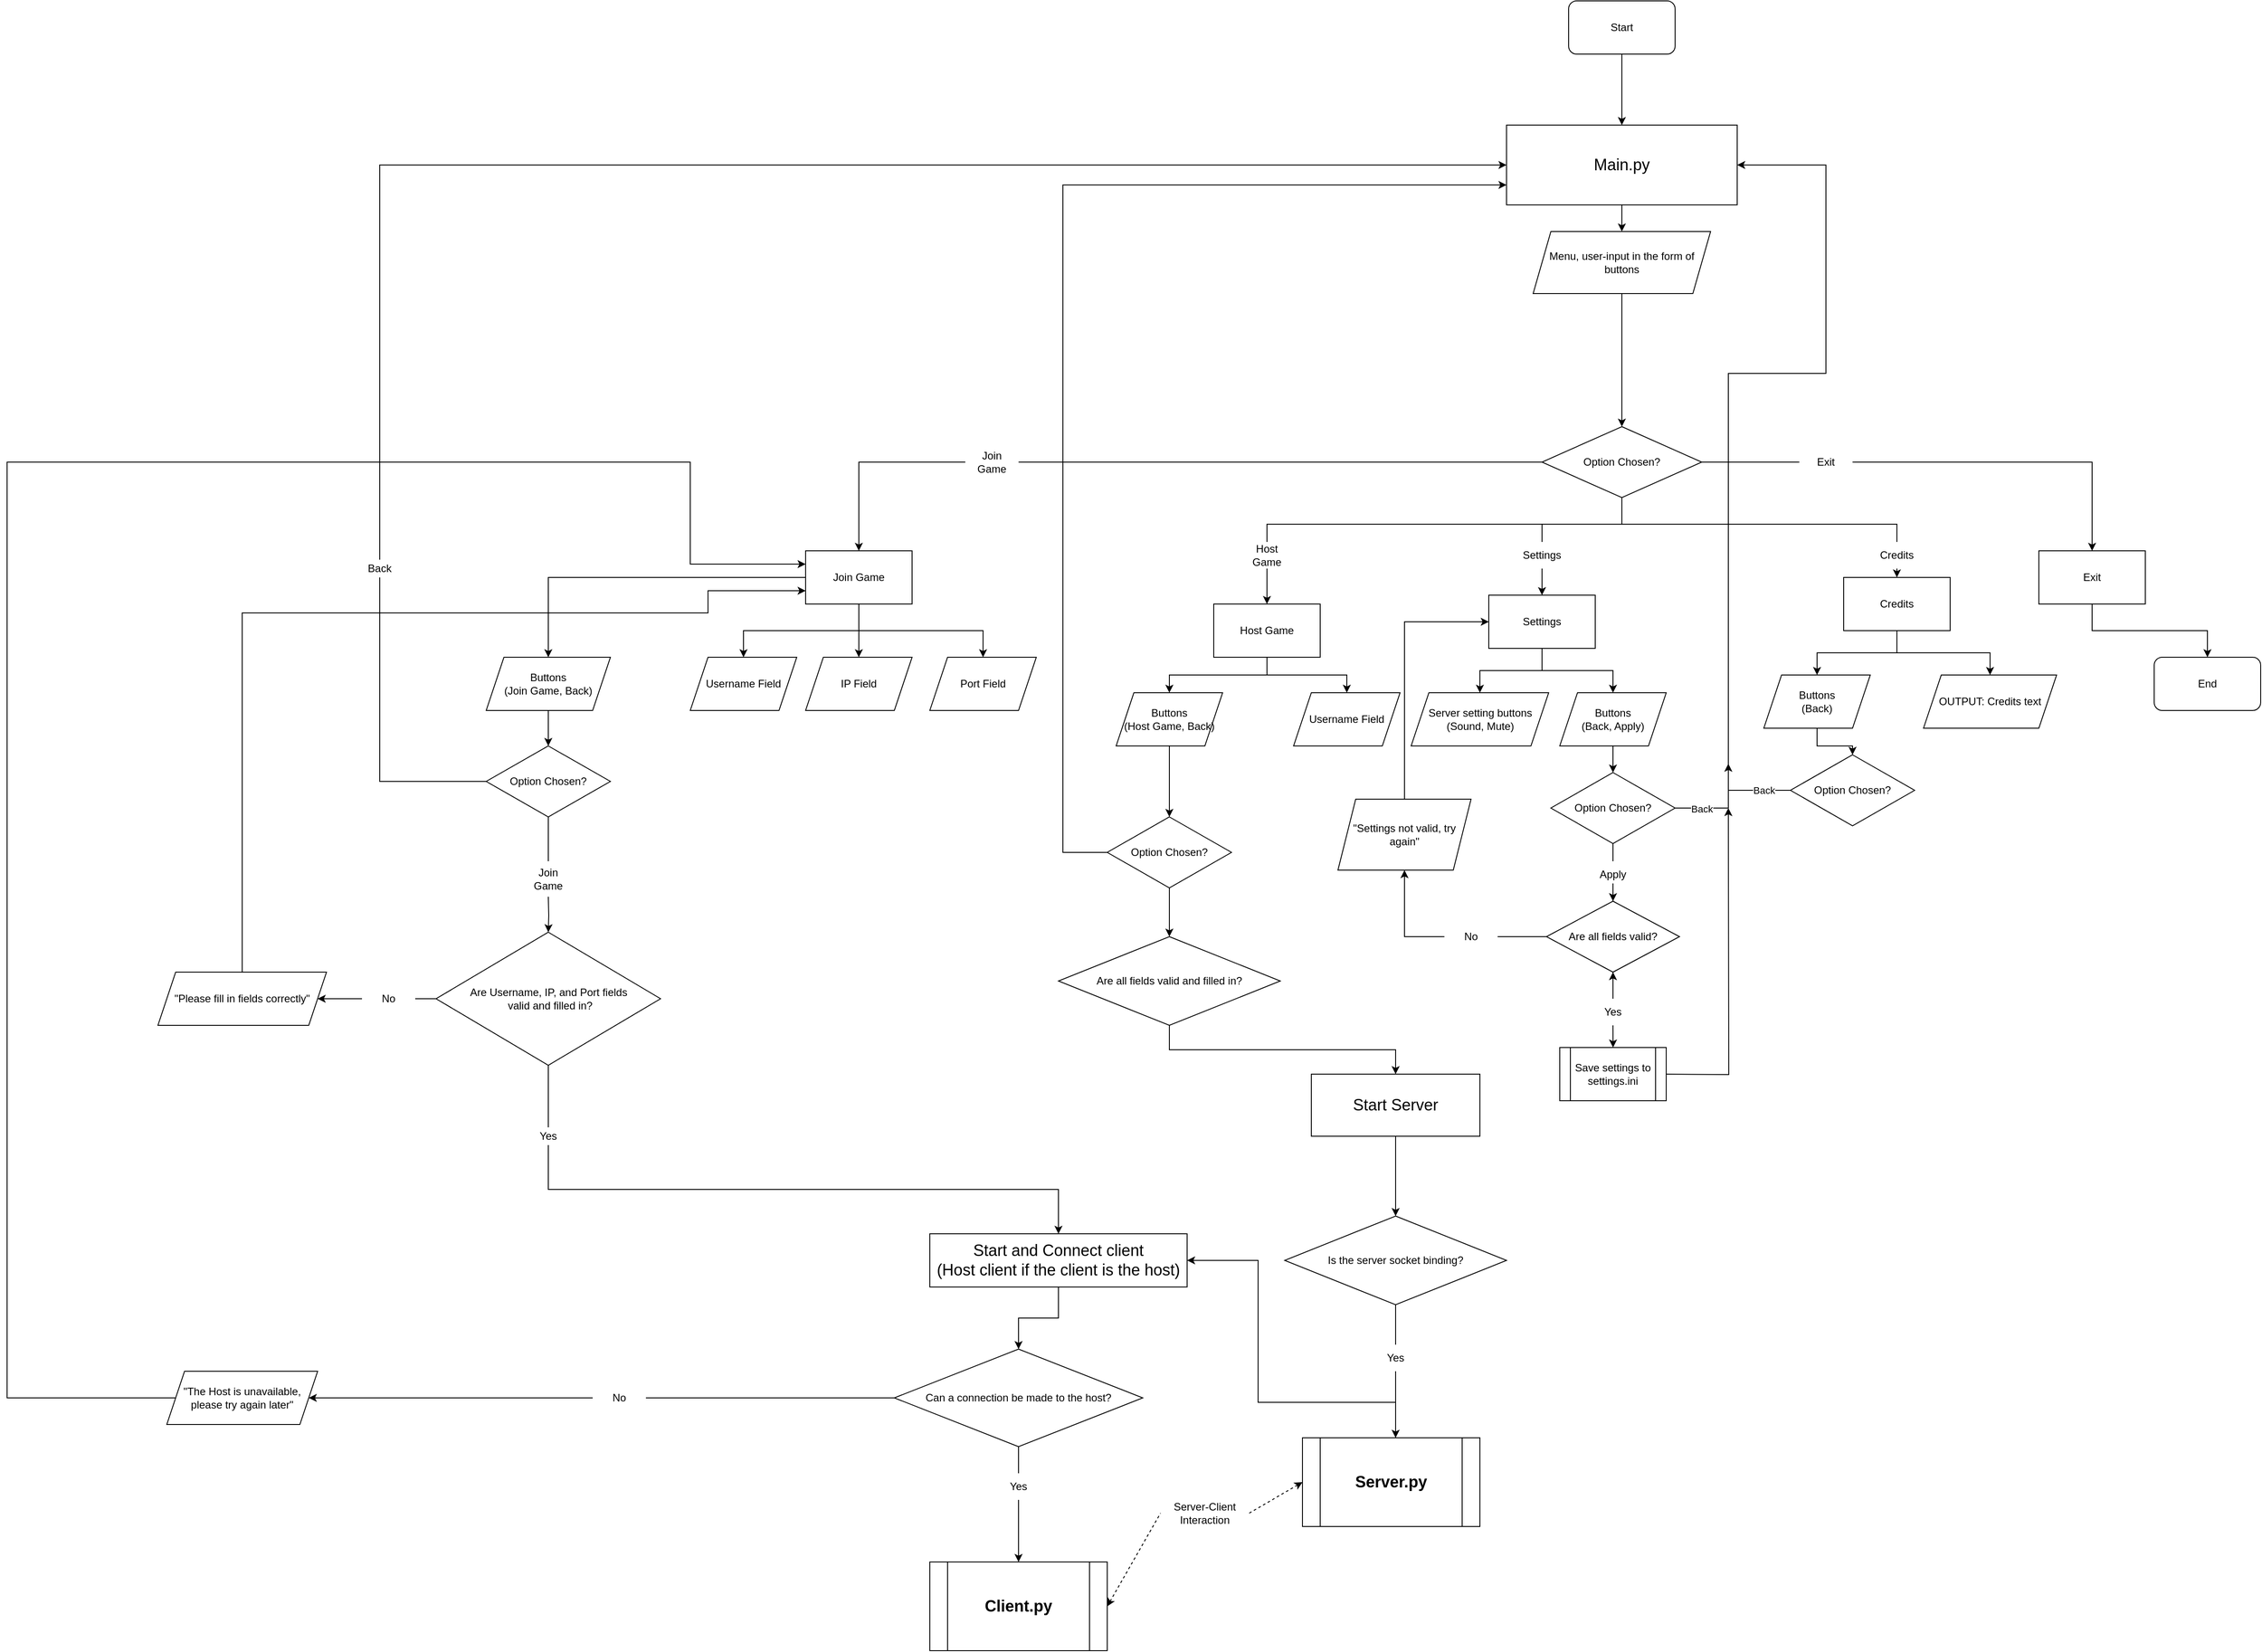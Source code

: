 <mxfile version="21.0.1" type="device"><diagram id="C5RBs43oDa-KdzZeNtuy" name="Page-1"><mxGraphModel dx="5851" dy="3516" grid="1" gridSize="10" guides="1" tooltips="1" connect="1" arrows="1" fold="1" page="1" pageScale="1" pageWidth="827" pageHeight="1169" math="0" shadow="0"><root><mxCell id="WIyWlLk6GJQsqaUBKTNV-0"/><mxCell id="WIyWlLk6GJQsqaUBKTNV-1" parent="WIyWlLk6GJQsqaUBKTNV-0"/><mxCell id="tIk285w91RiauFAWnn_V-17" style="edgeStyle=orthogonalEdgeStyle;rounded=0;orthogonalLoop=1;jettySize=auto;html=1;" edge="1" parent="WIyWlLk6GJQsqaUBKTNV-1" source="tIk285w91RiauFAWnn_V-0" target="tIk285w91RiauFAWnn_V-1"><mxGeometry relative="1" as="geometry"/></mxCell><mxCell id="tIk285w91RiauFAWnn_V-0" value="Start" style="rounded=1;whiteSpace=wrap;html=1;" vertex="1" parent="WIyWlLk6GJQsqaUBKTNV-1"><mxGeometry x="340" y="-20" width="120" height="60" as="geometry"/></mxCell><mxCell id="tIk285w91RiauFAWnn_V-18" style="edgeStyle=orthogonalEdgeStyle;rounded=0;orthogonalLoop=1;jettySize=auto;html=1;exitX=0.5;exitY=1;exitDx=0;exitDy=0;" edge="1" parent="WIyWlLk6GJQsqaUBKTNV-1" source="tIk285w91RiauFAWnn_V-1" target="tIk285w91RiauFAWnn_V-2"><mxGeometry relative="1" as="geometry"/></mxCell><mxCell id="tIk285w91RiauFAWnn_V-1" value="&lt;font style=&quot;font-size: 18px;&quot;&gt;Main.py&lt;/font&gt;" style="rounded=0;whiteSpace=wrap;html=1;" vertex="1" parent="WIyWlLk6GJQsqaUBKTNV-1"><mxGeometry x="270" y="120" width="260" height="90" as="geometry"/></mxCell><mxCell id="tIk285w91RiauFAWnn_V-19" style="edgeStyle=orthogonalEdgeStyle;rounded=0;orthogonalLoop=1;jettySize=auto;html=1;exitX=0.5;exitY=1;exitDx=0;exitDy=0;" edge="1" parent="WIyWlLk6GJQsqaUBKTNV-1" source="tIk285w91RiauFAWnn_V-2" target="tIk285w91RiauFAWnn_V-3"><mxGeometry relative="1" as="geometry"/></mxCell><mxCell id="tIk285w91RiauFAWnn_V-2" value="Menu, user-input in the form of buttons" style="shape=parallelogram;perimeter=parallelogramPerimeter;whiteSpace=wrap;html=1;fixedSize=1;" vertex="1" parent="WIyWlLk6GJQsqaUBKTNV-1"><mxGeometry x="300" y="240" width="200" height="70" as="geometry"/></mxCell><mxCell id="tIk285w91RiauFAWnn_V-11" style="edgeStyle=orthogonalEdgeStyle;rounded=0;orthogonalLoop=1;jettySize=auto;html=1;startArrow=none;" edge="1" parent="WIyWlLk6GJQsqaUBKTNV-1" source="tIk285w91RiauFAWnn_V-20" target="tIk285w91RiauFAWnn_V-8"><mxGeometry relative="1" as="geometry"/></mxCell><mxCell id="tIk285w91RiauFAWnn_V-12" style="edgeStyle=orthogonalEdgeStyle;rounded=0;orthogonalLoop=1;jettySize=auto;html=1;exitX=0.5;exitY=1;exitDx=0;exitDy=0;startArrow=none;" edge="1" parent="WIyWlLk6GJQsqaUBKTNV-1" source="tIk285w91RiauFAWnn_V-21" target="tIk285w91RiauFAWnn_V-7"><mxGeometry relative="1" as="geometry"><Array as="points"><mxPoint x="710" y="630"/><mxPoint x="710" y="630"/></Array></mxGeometry></mxCell><mxCell id="tIk285w91RiauFAWnn_V-13" style="edgeStyle=orthogonalEdgeStyle;rounded=0;orthogonalLoop=1;jettySize=auto;html=1;startArrow=none;exitX=0.5;exitY=1;exitDx=0;exitDy=0;" edge="1" parent="WIyWlLk6GJQsqaUBKTNV-1" source="tIk285w91RiauFAWnn_V-23" target="tIk285w91RiauFAWnn_V-6"><mxGeometry relative="1" as="geometry"><mxPoint x="310" y="620" as="sourcePoint"/><Array as="points"/></mxGeometry></mxCell><mxCell id="tIk285w91RiauFAWnn_V-14" style="edgeStyle=orthogonalEdgeStyle;rounded=0;orthogonalLoop=1;jettySize=auto;html=1;exitX=0.5;exitY=1;exitDx=0;exitDy=0;startArrow=none;" edge="1" parent="WIyWlLk6GJQsqaUBKTNV-1" source="tIk285w91RiauFAWnn_V-24" target="tIk285w91RiauFAWnn_V-5"><mxGeometry relative="1" as="geometry"><Array as="points"/></mxGeometry></mxCell><mxCell id="tIk285w91RiauFAWnn_V-15" style="edgeStyle=orthogonalEdgeStyle;rounded=0;orthogonalLoop=1;jettySize=auto;html=1;exitX=0.5;exitY=1;exitDx=0;exitDy=0;" edge="1" parent="WIyWlLk6GJQsqaUBKTNV-1" source="tIk285w91RiauFAWnn_V-3"><mxGeometry relative="1" as="geometry"><mxPoint x="400" y="540" as="targetPoint"/></mxGeometry></mxCell><mxCell id="tIk285w91RiauFAWnn_V-16" style="edgeStyle=orthogonalEdgeStyle;rounded=0;orthogonalLoop=1;jettySize=auto;html=1;exitX=0;exitY=0.5;exitDx=0;exitDy=0;startArrow=none;" edge="1" parent="WIyWlLk6GJQsqaUBKTNV-1" source="tIk285w91RiauFAWnn_V-25" target="tIk285w91RiauFAWnn_V-4"><mxGeometry relative="1" as="geometry"/></mxCell><mxCell id="tIk285w91RiauFAWnn_V-3" value="Option Chosen?" style="rhombus;whiteSpace=wrap;html=1;" vertex="1" parent="WIyWlLk6GJQsqaUBKTNV-1"><mxGeometry x="310" y="460" width="180" height="80" as="geometry"/></mxCell><mxCell id="tIk285w91RiauFAWnn_V-33" style="edgeStyle=orthogonalEdgeStyle;rounded=0;orthogonalLoop=1;jettySize=auto;html=1;exitX=0.5;exitY=1;exitDx=0;exitDy=0;" edge="1" parent="WIyWlLk6GJQsqaUBKTNV-1" source="tIk285w91RiauFAWnn_V-4" target="tIk285w91RiauFAWnn_V-30"><mxGeometry relative="1" as="geometry"/></mxCell><mxCell id="tIk285w91RiauFAWnn_V-35" style="edgeStyle=orthogonalEdgeStyle;rounded=0;orthogonalLoop=1;jettySize=auto;html=1;exitX=0.5;exitY=1;exitDx=0;exitDy=0;" edge="1" parent="WIyWlLk6GJQsqaUBKTNV-1" source="tIk285w91RiauFAWnn_V-4" target="tIk285w91RiauFAWnn_V-29"><mxGeometry relative="1" as="geometry"/></mxCell><mxCell id="tIk285w91RiauFAWnn_V-36" style="edgeStyle=orthogonalEdgeStyle;rounded=0;orthogonalLoop=1;jettySize=auto;html=1;exitX=0.5;exitY=1;exitDx=0;exitDy=0;" edge="1" parent="WIyWlLk6GJQsqaUBKTNV-1" source="tIk285w91RiauFAWnn_V-4" target="tIk285w91RiauFAWnn_V-31"><mxGeometry relative="1" as="geometry"/></mxCell><mxCell id="tIk285w91RiauFAWnn_V-37" style="edgeStyle=orthogonalEdgeStyle;rounded=0;orthogonalLoop=1;jettySize=auto;html=1;exitX=0;exitY=0.5;exitDx=0;exitDy=0;" edge="1" parent="WIyWlLk6GJQsqaUBKTNV-1" source="tIk285w91RiauFAWnn_V-4" target="tIk285w91RiauFAWnn_V-32"><mxGeometry relative="1" as="geometry"/></mxCell><mxCell id="tIk285w91RiauFAWnn_V-4" value="Join Game" style="rounded=0;whiteSpace=wrap;html=1;" vertex="1" parent="WIyWlLk6GJQsqaUBKTNV-1"><mxGeometry x="-520" y="600" width="120" height="60" as="geometry"/></mxCell><mxCell id="tIk285w91RiauFAWnn_V-98" style="edgeStyle=orthogonalEdgeStyle;rounded=0;orthogonalLoop=1;jettySize=auto;html=1;exitX=0.5;exitY=1;exitDx=0;exitDy=0;" edge="1" parent="WIyWlLk6GJQsqaUBKTNV-1" source="tIk285w91RiauFAWnn_V-5" target="tIk285w91RiauFAWnn_V-94"><mxGeometry relative="1" as="geometry"/></mxCell><mxCell id="tIk285w91RiauFAWnn_V-99" style="edgeStyle=orthogonalEdgeStyle;rounded=0;orthogonalLoop=1;jettySize=auto;html=1;exitX=0.5;exitY=1;exitDx=0;exitDy=0;" edge="1" parent="WIyWlLk6GJQsqaUBKTNV-1" source="tIk285w91RiauFAWnn_V-5" target="tIk285w91RiauFAWnn_V-97"><mxGeometry relative="1" as="geometry"/></mxCell><mxCell id="tIk285w91RiauFAWnn_V-5" value="Host Game" style="rounded=0;whiteSpace=wrap;html=1;" vertex="1" parent="WIyWlLk6GJQsqaUBKTNV-1"><mxGeometry x="-60" y="660" width="120" height="60" as="geometry"/></mxCell><mxCell id="tIk285w91RiauFAWnn_V-128" style="edgeStyle=orthogonalEdgeStyle;rounded=0;orthogonalLoop=1;jettySize=auto;html=1;exitX=0.5;exitY=1;exitDx=0;exitDy=0;" edge="1" parent="WIyWlLk6GJQsqaUBKTNV-1" source="tIk285w91RiauFAWnn_V-6" target="tIk285w91RiauFAWnn_V-127"><mxGeometry relative="1" as="geometry"/></mxCell><mxCell id="tIk285w91RiauFAWnn_V-135" style="edgeStyle=orthogonalEdgeStyle;rounded=0;orthogonalLoop=1;jettySize=auto;html=1;exitX=0.5;exitY=1;exitDx=0;exitDy=0;" edge="1" parent="WIyWlLk6GJQsqaUBKTNV-1" source="tIk285w91RiauFAWnn_V-6" target="tIk285w91RiauFAWnn_V-134"><mxGeometry relative="1" as="geometry"/></mxCell><mxCell id="tIk285w91RiauFAWnn_V-6" value="Settings" style="rounded=0;whiteSpace=wrap;html=1;" vertex="1" parent="WIyWlLk6GJQsqaUBKTNV-1"><mxGeometry x="250" y="650" width="120" height="60" as="geometry"/></mxCell><mxCell id="tIk285w91RiauFAWnn_V-133" style="edgeStyle=orthogonalEdgeStyle;rounded=0;orthogonalLoop=1;jettySize=auto;html=1;exitX=0.5;exitY=1;exitDx=0;exitDy=0;" edge="1" parent="WIyWlLk6GJQsqaUBKTNV-1" source="tIk285w91RiauFAWnn_V-7" target="tIk285w91RiauFAWnn_V-132"><mxGeometry relative="1" as="geometry"/></mxCell><mxCell id="tIk285w91RiauFAWnn_V-164" style="edgeStyle=orthogonalEdgeStyle;rounded=0;orthogonalLoop=1;jettySize=auto;html=1;exitX=0.5;exitY=1;exitDx=0;exitDy=0;" edge="1" parent="WIyWlLk6GJQsqaUBKTNV-1" source="tIk285w91RiauFAWnn_V-7" target="tIk285w91RiauFAWnn_V-163"><mxGeometry relative="1" as="geometry"/></mxCell><mxCell id="tIk285w91RiauFAWnn_V-7" value="Credits" style="rounded=0;whiteSpace=wrap;html=1;" vertex="1" parent="WIyWlLk6GJQsqaUBKTNV-1"><mxGeometry x="650" y="630" width="120" height="60" as="geometry"/></mxCell><mxCell id="tIk285w91RiauFAWnn_V-10" style="edgeStyle=orthogonalEdgeStyle;rounded=0;orthogonalLoop=1;jettySize=auto;html=1;exitX=0.5;exitY=1;exitDx=0;exitDy=0;" edge="1" parent="WIyWlLk6GJQsqaUBKTNV-1" source="tIk285w91RiauFAWnn_V-8" target="tIk285w91RiauFAWnn_V-9"><mxGeometry relative="1" as="geometry"/></mxCell><mxCell id="tIk285w91RiauFAWnn_V-8" value="Exit" style="rounded=0;whiteSpace=wrap;html=1;" vertex="1" parent="WIyWlLk6GJQsqaUBKTNV-1"><mxGeometry x="870" y="600" width="120" height="60" as="geometry"/></mxCell><mxCell id="tIk285w91RiauFAWnn_V-9" value="End" style="rounded=1;whiteSpace=wrap;html=1;" vertex="1" parent="WIyWlLk6GJQsqaUBKTNV-1"><mxGeometry x="1000" y="720" width="120" height="60" as="geometry"/></mxCell><mxCell id="tIk285w91RiauFAWnn_V-29" value="Username Field" style="shape=parallelogram;perimeter=parallelogramPerimeter;whiteSpace=wrap;html=1;fixedSize=1;" vertex="1" parent="WIyWlLk6GJQsqaUBKTNV-1"><mxGeometry x="-650" y="720" width="120" height="60" as="geometry"/></mxCell><mxCell id="tIk285w91RiauFAWnn_V-30" value="IP Field" style="shape=parallelogram;perimeter=parallelogramPerimeter;whiteSpace=wrap;html=1;fixedSize=1;" vertex="1" parent="WIyWlLk6GJQsqaUBKTNV-1"><mxGeometry x="-520" y="720" width="120" height="60" as="geometry"/></mxCell><mxCell id="tIk285w91RiauFAWnn_V-31" value="Port Field" style="shape=parallelogram;perimeter=parallelogramPerimeter;whiteSpace=wrap;html=1;fixedSize=1;" vertex="1" parent="WIyWlLk6GJQsqaUBKTNV-1"><mxGeometry x="-380" y="720" width="120" height="60" as="geometry"/></mxCell><mxCell id="tIk285w91RiauFAWnn_V-39" style="edgeStyle=orthogonalEdgeStyle;rounded=0;orthogonalLoop=1;jettySize=auto;html=1;exitX=0.5;exitY=1;exitDx=0;exitDy=0;" edge="1" parent="WIyWlLk6GJQsqaUBKTNV-1" source="tIk285w91RiauFAWnn_V-32" target="tIk285w91RiauFAWnn_V-38"><mxGeometry relative="1" as="geometry"/></mxCell><mxCell id="tIk285w91RiauFAWnn_V-32" value="Buttons&lt;br&gt;(Join Game, Back)" style="shape=parallelogram;perimeter=parallelogramPerimeter;whiteSpace=wrap;html=1;fixedSize=1;" vertex="1" parent="WIyWlLk6GJQsqaUBKTNV-1"><mxGeometry x="-880" y="720" width="140" height="60" as="geometry"/></mxCell><mxCell id="tIk285w91RiauFAWnn_V-45" style="edgeStyle=orthogonalEdgeStyle;rounded=0;orthogonalLoop=1;jettySize=auto;html=1;exitX=0.5;exitY=1;exitDx=0;exitDy=0;startArrow=none;" edge="1" parent="WIyWlLk6GJQsqaUBKTNV-1" target="tIk285w91RiauFAWnn_V-44"><mxGeometry relative="1" as="geometry"><mxPoint x="-810" y="990.0" as="sourcePoint"/></mxGeometry></mxCell><mxCell id="tIk285w91RiauFAWnn_V-74" style="edgeStyle=orthogonalEdgeStyle;rounded=0;orthogonalLoop=1;jettySize=auto;html=1;exitX=0.5;exitY=0;exitDx=0;exitDy=0;startArrow=none;" edge="1" parent="WIyWlLk6GJQsqaUBKTNV-1" source="tIk285w91RiauFAWnn_V-41" target="tIk285w91RiauFAWnn_V-1"><mxGeometry relative="1" as="geometry"><mxPoint x="-40" y="165" as="targetPoint"/><Array as="points"><mxPoint x="-1000" y="165"/></Array></mxGeometry></mxCell><mxCell id="tIk285w91RiauFAWnn_V-38" value="Option Chosen?" style="rhombus;whiteSpace=wrap;html=1;" vertex="1" parent="WIyWlLk6GJQsqaUBKTNV-1"><mxGeometry x="-880" y="820" width="140" height="80" as="geometry"/></mxCell><mxCell id="tIk285w91RiauFAWnn_V-84" style="edgeStyle=orthogonalEdgeStyle;rounded=0;orthogonalLoop=1;jettySize=auto;html=1;exitX=0.5;exitY=1;exitDx=0;exitDy=0;" edge="1" parent="WIyWlLk6GJQsqaUBKTNV-1" source="tIk285w91RiauFAWnn_V-43" target="tIk285w91RiauFAWnn_V-83"><mxGeometry relative="1" as="geometry"/></mxCell><mxCell id="tIk285w91RiauFAWnn_V-43" value="&lt;font style=&quot;font-size: 18px;&quot;&gt;Start and Connect client&lt;br&gt;(Host client if the client is the host)&lt;br&gt;&lt;/font&gt;" style="rounded=0;whiteSpace=wrap;html=1;" vertex="1" parent="WIyWlLk6GJQsqaUBKTNV-1"><mxGeometry x="-380" y="1370" width="290" height="60" as="geometry"/></mxCell><mxCell id="tIk285w91RiauFAWnn_V-54" style="edgeStyle=orthogonalEdgeStyle;rounded=0;orthogonalLoop=1;jettySize=auto;html=1;exitX=0;exitY=0.5;exitDx=0;exitDy=0;entryX=1;entryY=0.5;entryDx=0;entryDy=0;startArrow=none;" edge="1" parent="WIyWlLk6GJQsqaUBKTNV-1" source="tIk285w91RiauFAWnn_V-62" target="tIk285w91RiauFAWnn_V-52"><mxGeometry relative="1" as="geometry"/></mxCell><mxCell id="tIk285w91RiauFAWnn_V-60" style="edgeStyle=orthogonalEdgeStyle;rounded=0;orthogonalLoop=1;jettySize=auto;html=1;exitX=0.5;exitY=1;exitDx=0;exitDy=0;startArrow=none;" edge="1" parent="WIyWlLk6GJQsqaUBKTNV-1" source="tIk285w91RiauFAWnn_V-63" target="tIk285w91RiauFAWnn_V-43"><mxGeometry relative="1" as="geometry"/></mxCell><mxCell id="tIk285w91RiauFAWnn_V-44" value="Are Username, IP, and Port fields&lt;br&gt;&amp;nbsp;valid and filled in?" style="rhombus;whiteSpace=wrap;html=1;" vertex="1" parent="WIyWlLk6GJQsqaUBKTNV-1"><mxGeometry x="-936.5" y="1030" width="253" height="150" as="geometry"/></mxCell><mxCell id="tIk285w91RiauFAWnn_V-90" style="edgeStyle=orthogonalEdgeStyle;rounded=0;orthogonalLoop=1;jettySize=auto;html=1;exitX=0.5;exitY=0;exitDx=0;exitDy=0;entryX=0;entryY=0.75;entryDx=0;entryDy=0;" edge="1" parent="WIyWlLk6GJQsqaUBKTNV-1" source="tIk285w91RiauFAWnn_V-52" target="tIk285w91RiauFAWnn_V-4"><mxGeometry relative="1" as="geometry"><Array as="points"><mxPoint x="-1155" y="670"/><mxPoint x="-630" y="670"/><mxPoint x="-630" y="645"/></Array></mxGeometry></mxCell><mxCell id="tIk285w91RiauFAWnn_V-52" value="&quot;Please fill in fields correctly&quot;" style="shape=parallelogram;perimeter=parallelogramPerimeter;whiteSpace=wrap;html=1;fixedSize=1;" vertex="1" parent="WIyWlLk6GJQsqaUBKTNV-1"><mxGeometry x="-1250" y="1075" width="190" height="60" as="geometry"/></mxCell><mxCell id="tIk285w91RiauFAWnn_V-64" value="" style="edgeStyle=orthogonalEdgeStyle;rounded=0;orthogonalLoop=1;jettySize=auto;html=1;exitX=0.5;exitY=1;exitDx=0;exitDy=0;endArrow=none;" edge="1" parent="WIyWlLk6GJQsqaUBKTNV-1" source="tIk285w91RiauFAWnn_V-44" target="tIk285w91RiauFAWnn_V-63"><mxGeometry relative="1" as="geometry"><mxPoint x="-810" y="1180" as="sourcePoint"/><mxPoint x="-235" y="1370" as="targetPoint"/></mxGeometry></mxCell><mxCell id="tIk285w91RiauFAWnn_V-63" value="Yes" style="text;html=1;strokeColor=none;fillColor=none;align=center;verticalAlign=middle;whiteSpace=wrap;rounded=0;" vertex="1" parent="WIyWlLk6GJQsqaUBKTNV-1"><mxGeometry x="-840" y="1250" width="60" height="20" as="geometry"/></mxCell><mxCell id="tIk285w91RiauFAWnn_V-65" value="" style="edgeStyle=orthogonalEdgeStyle;rounded=0;orthogonalLoop=1;jettySize=auto;html=1;exitX=0;exitY=0.5;exitDx=0;exitDy=0;entryX=1;entryY=0.5;entryDx=0;entryDy=0;endArrow=none;" edge="1" parent="WIyWlLk6GJQsqaUBKTNV-1" source="tIk285w91RiauFAWnn_V-44" target="tIk285w91RiauFAWnn_V-62"><mxGeometry relative="1" as="geometry"><mxPoint x="-936" y="1105" as="sourcePoint"/><mxPoint x="-1070" y="1105" as="targetPoint"/></mxGeometry></mxCell><mxCell id="tIk285w91RiauFAWnn_V-62" value="No" style="text;html=1;strokeColor=none;fillColor=none;align=center;verticalAlign=middle;whiteSpace=wrap;rounded=0;" vertex="1" parent="WIyWlLk6GJQsqaUBKTNV-1"><mxGeometry x="-1020" y="1095" width="60" height="20" as="geometry"/></mxCell><mxCell id="tIk285w91RiauFAWnn_V-66" value="" style="edgeStyle=orthogonalEdgeStyle;rounded=0;orthogonalLoop=1;jettySize=auto;html=1;exitX=0.5;exitY=1;exitDx=0;exitDy=0;endArrow=none;" edge="1" parent="WIyWlLk6GJQsqaUBKTNV-1" source="tIk285w91RiauFAWnn_V-38"><mxGeometry relative="1" as="geometry"><mxPoint x="-810" y="900" as="sourcePoint"/><mxPoint x="-810" y="950.0" as="targetPoint"/></mxGeometry></mxCell><mxCell id="tIk285w91RiauFAWnn_V-61" value="Join Game" style="text;html=1;strokeColor=none;fillColor=none;align=center;verticalAlign=middle;whiteSpace=wrap;rounded=0;" vertex="1" parent="WIyWlLk6GJQsqaUBKTNV-1"><mxGeometry x="-840" y="950" width="60" height="40" as="geometry"/></mxCell><mxCell id="tIk285w91RiauFAWnn_V-71" value="" style="edgeStyle=orthogonalEdgeStyle;rounded=0;orthogonalLoop=1;jettySize=auto;html=1;exitX=0;exitY=0.5;exitDx=0;exitDy=0;endArrow=none;" edge="1" parent="WIyWlLk6GJQsqaUBKTNV-1" source="tIk285w91RiauFAWnn_V-3" target="tIk285w91RiauFAWnn_V-25"><mxGeometry relative="1" as="geometry"><mxPoint x="310" y="500" as="sourcePoint"/><mxPoint x="-150" y="600" as="targetPoint"/></mxGeometry></mxCell><mxCell id="tIk285w91RiauFAWnn_V-25" value="Join Game" style="text;html=1;strokeColor=none;fillColor=none;align=center;verticalAlign=middle;whiteSpace=wrap;rounded=0;" vertex="1" parent="WIyWlLk6GJQsqaUBKTNV-1"><mxGeometry x="-340" y="485" width="60" height="30" as="geometry"/></mxCell><mxCell id="tIk285w91RiauFAWnn_V-77" value="" style="edgeStyle=orthogonalEdgeStyle;rounded=0;orthogonalLoop=1;jettySize=auto;html=1;exitX=0;exitY=0.5;exitDx=0;exitDy=0;endArrow=none;" edge="1" parent="WIyWlLk6GJQsqaUBKTNV-1" source="tIk285w91RiauFAWnn_V-38" target="tIk285w91RiauFAWnn_V-41"><mxGeometry relative="1" as="geometry"><mxPoint x="-880" y="860" as="sourcePoint"/><mxPoint x="-1000" y="620" as="targetPoint"/></mxGeometry></mxCell><mxCell id="tIk285w91RiauFAWnn_V-41" value="Back" style="text;html=1;strokeColor=none;fillColor=none;align=center;verticalAlign=middle;whiteSpace=wrap;rounded=0;" vertex="1" parent="WIyWlLk6GJQsqaUBKTNV-1"><mxGeometry x="-1030" y="610" width="60" height="20" as="geometry"/></mxCell><mxCell id="tIk285w91RiauFAWnn_V-78" value="" style="edgeStyle=orthogonalEdgeStyle;rounded=0;orthogonalLoop=1;jettySize=auto;html=1;endArrow=none;" edge="1" parent="WIyWlLk6GJQsqaUBKTNV-1" source="tIk285w91RiauFAWnn_V-3" target="tIk285w91RiauFAWnn_V-20"><mxGeometry relative="1" as="geometry"><mxPoint x="490" y="500" as="sourcePoint"/><mxPoint x="767" y="600" as="targetPoint"/></mxGeometry></mxCell><mxCell id="tIk285w91RiauFAWnn_V-20" value="Exit" style="text;html=1;strokeColor=none;fillColor=none;align=center;verticalAlign=middle;whiteSpace=wrap;rounded=0;" vertex="1" parent="WIyWlLk6GJQsqaUBKTNV-1"><mxGeometry x="600" y="485" width="60" height="30" as="geometry"/></mxCell><mxCell id="tIk285w91RiauFAWnn_V-88" style="edgeStyle=orthogonalEdgeStyle;rounded=0;orthogonalLoop=1;jettySize=auto;html=1;exitX=0;exitY=0.5;exitDx=0;exitDy=0;entryX=1;entryY=0.5;entryDx=0;entryDy=0;startArrow=none;" edge="1" parent="WIyWlLk6GJQsqaUBKTNV-1" source="tIk285w91RiauFAWnn_V-92" target="tIk285w91RiauFAWnn_V-86"><mxGeometry relative="1" as="geometry"/></mxCell><mxCell id="tIk285w91RiauFAWnn_V-123" style="edgeStyle=orthogonalEdgeStyle;rounded=0;orthogonalLoop=1;jettySize=auto;html=1;exitX=0.5;exitY=1;exitDx=0;exitDy=0;startArrow=none;entryX=0.5;entryY=0;entryDx=0;entryDy=0;" edge="1" parent="WIyWlLk6GJQsqaUBKTNV-1" source="tIk285w91RiauFAWnn_V-124" target="tIk285w91RiauFAWnn_V-181"><mxGeometry relative="1" as="geometry"><mxPoint x="-235" y="1700" as="targetPoint"/><Array as="points"><mxPoint x="-280" y="1710"/><mxPoint x="-280" y="1710"/></Array></mxGeometry></mxCell><mxCell id="tIk285w91RiauFAWnn_V-83" value="Can a connection be made to the host?" style="rhombus;whiteSpace=wrap;html=1;" vertex="1" parent="WIyWlLk6GJQsqaUBKTNV-1"><mxGeometry x="-420" y="1500" width="280" height="110" as="geometry"/></mxCell><mxCell id="tIk285w91RiauFAWnn_V-91" style="edgeStyle=orthogonalEdgeStyle;rounded=0;orthogonalLoop=1;jettySize=auto;html=1;exitX=0;exitY=0.5;exitDx=0;exitDy=0;entryX=0;entryY=0.25;entryDx=0;entryDy=0;" edge="1" parent="WIyWlLk6GJQsqaUBKTNV-1" source="tIk285w91RiauFAWnn_V-86" target="tIk285w91RiauFAWnn_V-4"><mxGeometry relative="1" as="geometry"><Array as="points"><mxPoint x="-1420" y="1555"/><mxPoint x="-1420" y="500"/><mxPoint x="-650" y="500"/><mxPoint x="-650" y="615"/></Array></mxGeometry></mxCell><mxCell id="tIk285w91RiauFAWnn_V-86" value="&quot;The Host is unavailable, please try again later&quot;" style="shape=parallelogram;perimeter=parallelogramPerimeter;whiteSpace=wrap;html=1;fixedSize=1;" vertex="1" parent="WIyWlLk6GJQsqaUBKTNV-1"><mxGeometry x="-1240" y="1525" width="170" height="60" as="geometry"/></mxCell><mxCell id="tIk285w91RiauFAWnn_V-93" value="" style="edgeStyle=orthogonalEdgeStyle;rounded=0;orthogonalLoop=1;jettySize=auto;html=1;exitX=0;exitY=0.5;exitDx=0;exitDy=0;entryX=1;entryY=0.5;entryDx=0;entryDy=0;endArrow=none;" edge="1" parent="WIyWlLk6GJQsqaUBKTNV-1" source="tIk285w91RiauFAWnn_V-83" target="tIk285w91RiauFAWnn_V-92"><mxGeometry relative="1" as="geometry"><mxPoint x="-375" y="1555" as="sourcePoint"/><mxPoint x="-1080" y="1555" as="targetPoint"/></mxGeometry></mxCell><mxCell id="tIk285w91RiauFAWnn_V-92" value="No" style="text;html=1;strokeColor=none;fillColor=none;align=center;verticalAlign=middle;whiteSpace=wrap;rounded=0;" vertex="1" parent="WIyWlLk6GJQsqaUBKTNV-1"><mxGeometry x="-760" y="1545" width="60" height="20" as="geometry"/></mxCell><mxCell id="tIk285w91RiauFAWnn_V-94" value="Username Field" style="shape=parallelogram;perimeter=parallelogramPerimeter;whiteSpace=wrap;html=1;fixedSize=1;" vertex="1" parent="WIyWlLk6GJQsqaUBKTNV-1"><mxGeometry x="30" y="760" width="120" height="60" as="geometry"/></mxCell><mxCell id="tIk285w91RiauFAWnn_V-101" style="edgeStyle=orthogonalEdgeStyle;rounded=0;orthogonalLoop=1;jettySize=auto;html=1;exitX=0.5;exitY=1;exitDx=0;exitDy=0;" edge="1" parent="WIyWlLk6GJQsqaUBKTNV-1" source="tIk285w91RiauFAWnn_V-97" target="tIk285w91RiauFAWnn_V-100"><mxGeometry relative="1" as="geometry"/></mxCell><mxCell id="tIk285w91RiauFAWnn_V-97" value="Buttons&lt;br&gt;(Host Game, Back)" style="shape=parallelogram;perimeter=parallelogramPerimeter;whiteSpace=wrap;html=1;fixedSize=1;" vertex="1" parent="WIyWlLk6GJQsqaUBKTNV-1"><mxGeometry x="-170" y="760" width="120" height="60" as="geometry"/></mxCell><mxCell id="tIk285w91RiauFAWnn_V-102" style="edgeStyle=orthogonalEdgeStyle;rounded=0;orthogonalLoop=1;jettySize=auto;html=1;exitX=0;exitY=0.5;exitDx=0;exitDy=0;entryX=0;entryY=0.75;entryDx=0;entryDy=0;" edge="1" parent="WIyWlLk6GJQsqaUBKTNV-1" source="tIk285w91RiauFAWnn_V-100" target="tIk285w91RiauFAWnn_V-1"><mxGeometry relative="1" as="geometry"><Array as="points"><mxPoint x="-230" y="940"/><mxPoint x="-230" y="188"/></Array></mxGeometry></mxCell><mxCell id="tIk285w91RiauFAWnn_V-104" style="edgeStyle=orthogonalEdgeStyle;rounded=0;orthogonalLoop=1;jettySize=auto;html=1;exitX=0.5;exitY=1;exitDx=0;exitDy=0;" edge="1" parent="WIyWlLk6GJQsqaUBKTNV-1" source="tIk285w91RiauFAWnn_V-100" target="tIk285w91RiauFAWnn_V-103"><mxGeometry relative="1" as="geometry"/></mxCell><mxCell id="tIk285w91RiauFAWnn_V-100" value="Option Chosen?" style="rhombus;whiteSpace=wrap;html=1;" vertex="1" parent="WIyWlLk6GJQsqaUBKTNV-1"><mxGeometry x="-180" y="900" width="140" height="80" as="geometry"/></mxCell><mxCell id="tIk285w91RiauFAWnn_V-108" style="edgeStyle=orthogonalEdgeStyle;rounded=0;orthogonalLoop=1;jettySize=auto;html=1;exitX=0.5;exitY=1;exitDx=0;exitDy=0;" edge="1" parent="WIyWlLk6GJQsqaUBKTNV-1" source="tIk285w91RiauFAWnn_V-103" target="tIk285w91RiauFAWnn_V-106"><mxGeometry relative="1" as="geometry"/></mxCell><mxCell id="tIk285w91RiauFAWnn_V-103" value="Are all fields valid and filled in?" style="rhombus;whiteSpace=wrap;html=1;" vertex="1" parent="WIyWlLk6GJQsqaUBKTNV-1"><mxGeometry x="-235" y="1035" width="250" height="100" as="geometry"/></mxCell><mxCell id="tIk285w91RiauFAWnn_V-110" style="edgeStyle=orthogonalEdgeStyle;rounded=0;orthogonalLoop=1;jettySize=auto;html=1;exitX=0.5;exitY=1;exitDx=0;exitDy=0;" edge="1" parent="WIyWlLk6GJQsqaUBKTNV-1" source="tIk285w91RiauFAWnn_V-106" target="tIk285w91RiauFAWnn_V-109"><mxGeometry relative="1" as="geometry"/></mxCell><mxCell id="tIk285w91RiauFAWnn_V-106" value="&lt;font style=&quot;font-size: 18px;&quot;&gt;Start Server&lt;/font&gt;" style="rounded=0;whiteSpace=wrap;html=1;" vertex="1" parent="WIyWlLk6GJQsqaUBKTNV-1"><mxGeometry x="50" y="1190" width="190" height="70" as="geometry"/></mxCell><mxCell id="tIk285w91RiauFAWnn_V-112" style="edgeStyle=orthogonalEdgeStyle;rounded=0;orthogonalLoop=1;jettySize=auto;html=1;exitX=0.5;exitY=1;exitDx=0;exitDy=0;startArrow=none;" edge="1" parent="WIyWlLk6GJQsqaUBKTNV-1" source="tIk285w91RiauFAWnn_V-115"><mxGeometry relative="1" as="geometry"><mxPoint x="145" y="1600" as="targetPoint"/></mxGeometry></mxCell><mxCell id="tIk285w91RiauFAWnn_V-109" value="Is the server socket binding?" style="rhombus;whiteSpace=wrap;html=1;" vertex="1" parent="WIyWlLk6GJQsqaUBKTNV-1"><mxGeometry x="20" y="1350" width="250" height="100" as="geometry"/></mxCell><mxCell id="tIk285w91RiauFAWnn_V-113" value="" style="endArrow=classic;html=1;rounded=0;edgeStyle=orthogonalEdgeStyle;entryX=1;entryY=0.5;entryDx=0;entryDy=0;exitX=0.5;exitY=0;exitDx=0;exitDy=0;" edge="1" parent="WIyWlLk6GJQsqaUBKTNV-1" source="tIk285w91RiauFAWnn_V-179" target="tIk285w91RiauFAWnn_V-43"><mxGeometry width="50" height="50" relative="1" as="geometry"><mxPoint x="145" y="1600" as="sourcePoint"/><mxPoint x="-70" y="1390" as="targetPoint"/><Array as="points"><mxPoint x="145" y="1600"/><mxPoint x="145" y="1560"/><mxPoint x="-10" y="1560"/><mxPoint x="-10" y="1400"/></Array></mxGeometry></mxCell><mxCell id="tIk285w91RiauFAWnn_V-116" value="" style="edgeStyle=orthogonalEdgeStyle;rounded=0;orthogonalLoop=1;jettySize=auto;html=1;exitX=0.5;exitY=1;exitDx=0;exitDy=0;endArrow=none;" edge="1" parent="WIyWlLk6GJQsqaUBKTNV-1" source="tIk285w91RiauFAWnn_V-109" target="tIk285w91RiauFAWnn_V-115"><mxGeometry relative="1" as="geometry"><mxPoint x="145" y="1450" as="sourcePoint"/><mxPoint x="145" y="1600" as="targetPoint"/></mxGeometry></mxCell><mxCell id="tIk285w91RiauFAWnn_V-115" value="Yes" style="text;html=1;strokeColor=none;fillColor=none;align=center;verticalAlign=middle;whiteSpace=wrap;rounded=0;" vertex="1" parent="WIyWlLk6GJQsqaUBKTNV-1"><mxGeometry x="115" y="1495" width="60" height="30" as="geometry"/></mxCell><mxCell id="tIk285w91RiauFAWnn_V-119" style="rounded=0;orthogonalLoop=1;jettySize=auto;html=1;exitX=1;exitY=0.5;exitDx=0;exitDy=0;entryX=0;entryY=0.5;entryDx=0;entryDy=0;endArrow=classic;endFill=1;dashed=1;startArrow=none;startFill=1;" edge="1" parent="WIyWlLk6GJQsqaUBKTNV-1" source="tIk285w91RiauFAWnn_V-121" target="tIk285w91RiauFAWnn_V-179"><mxGeometry relative="1" as="geometry"><mxPoint x="30" y="1640" as="targetPoint"/></mxGeometry></mxCell><mxCell id="tIk285w91RiauFAWnn_V-122" value="" style="rounded=0;orthogonalLoop=1;jettySize=auto;html=1;exitX=1;exitY=0.5;exitDx=0;exitDy=0;entryX=0;entryY=0.5;entryDx=0;entryDy=0;endArrow=none;endFill=1;dashed=1;startArrow=classic;startFill=1;" edge="1" parent="WIyWlLk6GJQsqaUBKTNV-1" source="tIk285w91RiauFAWnn_V-181" target="tIk285w91RiauFAWnn_V-121"><mxGeometry relative="1" as="geometry"><mxPoint x="-175" y="1730" as="sourcePoint"/><mxPoint x="30" y="1640" as="targetPoint"/></mxGeometry></mxCell><mxCell id="tIk285w91RiauFAWnn_V-121" value="Server-Client&lt;br&gt;Interaction" style="text;html=1;strokeColor=none;fillColor=none;align=center;verticalAlign=middle;whiteSpace=wrap;rounded=0;" vertex="1" parent="WIyWlLk6GJQsqaUBKTNV-1"><mxGeometry x="-120" y="1670" width="100" height="30" as="geometry"/></mxCell><mxCell id="tIk285w91RiauFAWnn_V-126" value="" style="edgeStyle=orthogonalEdgeStyle;rounded=0;orthogonalLoop=1;jettySize=auto;html=1;exitX=0.5;exitY=1;exitDx=0;exitDy=0;endArrow=none;" edge="1" parent="WIyWlLk6GJQsqaUBKTNV-1" source="tIk285w91RiauFAWnn_V-83" target="tIk285w91RiauFAWnn_V-124"><mxGeometry relative="1" as="geometry"><mxPoint x="-235" y="1610" as="sourcePoint"/><mxPoint x="-235" y="1700" as="targetPoint"/></mxGeometry></mxCell><mxCell id="tIk285w91RiauFAWnn_V-124" value="Yes" style="text;html=1;strokeColor=none;fillColor=none;align=center;verticalAlign=middle;whiteSpace=wrap;rounded=0;" vertex="1" parent="WIyWlLk6GJQsqaUBKTNV-1"><mxGeometry x="-310" y="1640" width="60" height="30" as="geometry"/></mxCell><mxCell id="tIk285w91RiauFAWnn_V-127" value="Server setting buttons&lt;br&gt;(Sound, Mute)" style="shape=parallelogram;perimeter=parallelogramPerimeter;whiteSpace=wrap;html=1;fixedSize=1;" vertex="1" parent="WIyWlLk6GJQsqaUBKTNV-1"><mxGeometry x="162.5" y="760" width="155" height="60" as="geometry"/></mxCell><mxCell id="tIk285w91RiauFAWnn_V-132" value="OUTPUT: Credits text" style="shape=parallelogram;perimeter=parallelogramPerimeter;whiteSpace=wrap;html=1;fixedSize=1;" vertex="1" parent="WIyWlLk6GJQsqaUBKTNV-1"><mxGeometry x="740" y="740" width="150" height="60" as="geometry"/></mxCell><mxCell id="tIk285w91RiauFAWnn_V-138" style="edgeStyle=orthogonalEdgeStyle;rounded=0;orthogonalLoop=1;jettySize=auto;html=1;exitX=0.5;exitY=1;exitDx=0;exitDy=0;" edge="1" parent="WIyWlLk6GJQsqaUBKTNV-1" source="tIk285w91RiauFAWnn_V-134" target="tIk285w91RiauFAWnn_V-137"><mxGeometry relative="1" as="geometry"/></mxCell><mxCell id="tIk285w91RiauFAWnn_V-134" value="Buttons&lt;br&gt;(Back, Apply)" style="shape=parallelogram;perimeter=parallelogramPerimeter;whiteSpace=wrap;html=1;fixedSize=1;" vertex="1" parent="WIyWlLk6GJQsqaUBKTNV-1"><mxGeometry x="330" y="760" width="120" height="60" as="geometry"/></mxCell><mxCell id="tIk285w91RiauFAWnn_V-142" style="edgeStyle=orthogonalEdgeStyle;rounded=0;orthogonalLoop=1;jettySize=auto;html=1;exitX=0.5;exitY=1;exitDx=0;exitDy=0;startArrow=none;" edge="1" parent="WIyWlLk6GJQsqaUBKTNV-1" source="tIk285w91RiauFAWnn_V-148" target="tIk285w91RiauFAWnn_V-140"><mxGeometry relative="1" as="geometry"/></mxCell><mxCell id="tIk285w91RiauFAWnn_V-137" value="Option Chosen?" style="rhombus;whiteSpace=wrap;html=1;" vertex="1" parent="WIyWlLk6GJQsqaUBKTNV-1"><mxGeometry x="320" y="850" width="140" height="80" as="geometry"/></mxCell><mxCell id="tIk285w91RiauFAWnn_V-143" style="edgeStyle=orthogonalEdgeStyle;rounded=0;orthogonalLoop=1;jettySize=auto;html=1;exitX=0.5;exitY=1;exitDx=0;exitDy=0;startArrow=none;" edge="1" parent="WIyWlLk6GJQsqaUBKTNV-1" source="tIk285w91RiauFAWnn_V-155"><mxGeometry relative="1" as="geometry"><mxPoint x="390.077" y="1160" as="targetPoint"/></mxGeometry></mxCell><mxCell id="tIk285w91RiauFAWnn_V-146" style="edgeStyle=orthogonalEdgeStyle;rounded=0;orthogonalLoop=1;jettySize=auto;html=1;exitX=0;exitY=0.5;exitDx=0;exitDy=0;startArrow=none;" edge="1" parent="WIyWlLk6GJQsqaUBKTNV-1" source="tIk285w91RiauFAWnn_V-161" target="tIk285w91RiauFAWnn_V-145"><mxGeometry relative="1" as="geometry"/></mxCell><mxCell id="tIk285w91RiauFAWnn_V-140" value="Are all fields valid?" style="rhombus;whiteSpace=wrap;html=1;" vertex="1" parent="WIyWlLk6GJQsqaUBKTNV-1"><mxGeometry x="315" y="995" width="150" height="80" as="geometry"/></mxCell><mxCell id="tIk285w91RiauFAWnn_V-144" style="edgeStyle=orthogonalEdgeStyle;rounded=0;orthogonalLoop=1;jettySize=auto;html=1;exitX=1;exitY=0.5;exitDx=0;exitDy=0;" edge="1" parent="WIyWlLk6GJQsqaUBKTNV-1"><mxGeometry relative="1" as="geometry"><mxPoint x="520" y="890" as="targetPoint"/><mxPoint x="450" y="1190" as="sourcePoint"/></mxGeometry></mxCell><mxCell id="tIk285w91RiauFAWnn_V-147" style="edgeStyle=orthogonalEdgeStyle;rounded=0;orthogonalLoop=1;jettySize=auto;html=1;exitX=0.5;exitY=0;exitDx=0;exitDy=0;entryX=0;entryY=0.5;entryDx=0;entryDy=0;" edge="1" parent="WIyWlLk6GJQsqaUBKTNV-1" source="tIk285w91RiauFAWnn_V-145" target="tIk285w91RiauFAWnn_V-6"><mxGeometry relative="1" as="geometry"/></mxCell><mxCell id="tIk285w91RiauFAWnn_V-145" value="&quot;Settings not valid, try again&quot;" style="shape=parallelogram;perimeter=parallelogramPerimeter;whiteSpace=wrap;html=1;fixedSize=1;" vertex="1" parent="WIyWlLk6GJQsqaUBKTNV-1"><mxGeometry x="80" y="880" width="150" height="80" as="geometry"/></mxCell><mxCell id="tIk285w91RiauFAWnn_V-149" value="" style="edgeStyle=orthogonalEdgeStyle;rounded=0;orthogonalLoop=1;jettySize=auto;html=1;exitX=0.5;exitY=1;exitDx=0;exitDy=0;endArrow=none;" edge="1" parent="WIyWlLk6GJQsqaUBKTNV-1" source="tIk285w91RiauFAWnn_V-137" target="tIk285w91RiauFAWnn_V-148"><mxGeometry relative="1" as="geometry"><mxPoint x="390" y="930" as="sourcePoint"/><mxPoint x="390" y="995" as="targetPoint"/></mxGeometry></mxCell><mxCell id="tIk285w91RiauFAWnn_V-148" value="Apply" style="text;html=1;strokeColor=none;fillColor=none;align=center;verticalAlign=middle;whiteSpace=wrap;rounded=0;" vertex="1" parent="WIyWlLk6GJQsqaUBKTNV-1"><mxGeometry x="360" y="950" width="60" height="30" as="geometry"/></mxCell><mxCell id="tIk285w91RiauFAWnn_V-153" value="" style="endArrow=classic;html=1;rounded=0;edgeStyle=orthogonalEdgeStyle;exitX=1;exitY=0.5;exitDx=0;exitDy=0;entryX=1;entryY=0.5;entryDx=0;entryDy=0;" edge="1" parent="WIyWlLk6GJQsqaUBKTNV-1" source="tIk285w91RiauFAWnn_V-137" target="tIk285w91RiauFAWnn_V-1"><mxGeometry relative="1" as="geometry"><mxPoint x="450" y="640" as="sourcePoint"/><mxPoint x="570" y="180" as="targetPoint"/><Array as="points"><mxPoint x="520" y="890"/><mxPoint x="520" y="400"/><mxPoint x="630" y="400"/><mxPoint x="630" y="165"/></Array></mxGeometry></mxCell><mxCell id="tIk285w91RiauFAWnn_V-154" value="Back" style="edgeLabel;resizable=0;html=1;align=center;verticalAlign=middle;" connectable="0" vertex="1" parent="tIk285w91RiauFAWnn_V-153"><mxGeometry relative="1" as="geometry"><mxPoint x="-30" y="438" as="offset"/></mxGeometry></mxCell><mxCell id="tIk285w91RiauFAWnn_V-159" value="" style="edgeStyle=orthogonalEdgeStyle;rounded=0;orthogonalLoop=1;jettySize=auto;html=1;exitX=0.5;exitY=1;exitDx=0;exitDy=0;endArrow=none;" edge="1" parent="WIyWlLk6GJQsqaUBKTNV-1" source="tIk285w91RiauFAWnn_V-140" target="tIk285w91RiauFAWnn_V-155"><mxGeometry relative="1" as="geometry"><mxPoint x="390" y="1075" as="sourcePoint"/><mxPoint x="390" y="1160" as="targetPoint"/></mxGeometry></mxCell><mxCell id="tIk285w91RiauFAWnn_V-160" value="" style="edgeStyle=orthogonalEdgeStyle;rounded=0;orthogonalLoop=1;jettySize=auto;html=1;" edge="1" parent="WIyWlLk6GJQsqaUBKTNV-1" source="tIk285w91RiauFAWnn_V-155" target="tIk285w91RiauFAWnn_V-140"><mxGeometry relative="1" as="geometry"/></mxCell><mxCell id="tIk285w91RiauFAWnn_V-155" value="Yes" style="text;html=1;strokeColor=none;fillColor=none;align=center;verticalAlign=middle;whiteSpace=wrap;rounded=0;" vertex="1" parent="WIyWlLk6GJQsqaUBKTNV-1"><mxGeometry x="360" y="1105" width="60" height="30" as="geometry"/></mxCell><mxCell id="tIk285w91RiauFAWnn_V-162" value="" style="edgeStyle=orthogonalEdgeStyle;rounded=0;orthogonalLoop=1;jettySize=auto;html=1;exitX=0;exitY=0.5;exitDx=0;exitDy=0;endArrow=none;" edge="1" parent="WIyWlLk6GJQsqaUBKTNV-1" source="tIk285w91RiauFAWnn_V-140" target="tIk285w91RiauFAWnn_V-161"><mxGeometry relative="1" as="geometry"><mxPoint x="315" y="1035" as="sourcePoint"/><mxPoint x="155" y="960" as="targetPoint"/></mxGeometry></mxCell><mxCell id="tIk285w91RiauFAWnn_V-161" value="No" style="text;html=1;strokeColor=none;fillColor=none;align=center;verticalAlign=middle;whiteSpace=wrap;rounded=0;" vertex="1" parent="WIyWlLk6GJQsqaUBKTNV-1"><mxGeometry x="200" y="1020" width="60" height="30" as="geometry"/></mxCell><mxCell id="tIk285w91RiauFAWnn_V-166" style="edgeStyle=orthogonalEdgeStyle;rounded=0;orthogonalLoop=1;jettySize=auto;html=1;exitX=0.5;exitY=1;exitDx=0;exitDy=0;" edge="1" parent="WIyWlLk6GJQsqaUBKTNV-1" source="tIk285w91RiauFAWnn_V-163" target="tIk285w91RiauFAWnn_V-165"><mxGeometry relative="1" as="geometry"/></mxCell><mxCell id="tIk285w91RiauFAWnn_V-163" value="Buttons&lt;br&gt;(Back)" style="shape=parallelogram;perimeter=parallelogramPerimeter;whiteSpace=wrap;html=1;fixedSize=1;" vertex="1" parent="WIyWlLk6GJQsqaUBKTNV-1"><mxGeometry x="560" y="740" width="120" height="60" as="geometry"/></mxCell><mxCell id="tIk285w91RiauFAWnn_V-165" value="Option Chosen?" style="rhombus;whiteSpace=wrap;html=1;" vertex="1" parent="WIyWlLk6GJQsqaUBKTNV-1"><mxGeometry x="590" y="830" width="140" height="80" as="geometry"/></mxCell><mxCell id="tIk285w91RiauFAWnn_V-170" value="" style="endArrow=classic;html=1;rounded=0;edgeStyle=orthogonalEdgeStyle;" edge="1" parent="WIyWlLk6GJQsqaUBKTNV-1"><mxGeometry relative="1" as="geometry"><mxPoint x="590" y="870" as="sourcePoint"/><mxPoint x="520" y="840" as="targetPoint"/><Array as="points"><mxPoint x="520" y="870"/></Array></mxGeometry></mxCell><mxCell id="tIk285w91RiauFAWnn_V-171" value="Back" style="edgeLabel;resizable=0;html=1;align=center;verticalAlign=middle;" connectable="0" vertex="1" parent="tIk285w91RiauFAWnn_V-170"><mxGeometry relative="1" as="geometry"><mxPoint x="20" as="offset"/></mxGeometry></mxCell><mxCell id="tIk285w91RiauFAWnn_V-174" value="" style="edgeStyle=orthogonalEdgeStyle;rounded=0;orthogonalLoop=1;jettySize=auto;html=1;exitX=0.5;exitY=1;exitDx=0;exitDy=0;endArrow=none;entryX=0.5;entryY=0;entryDx=0;entryDy=0;" edge="1" parent="WIyWlLk6GJQsqaUBKTNV-1" source="tIk285w91RiauFAWnn_V-3" target="tIk285w91RiauFAWnn_V-23"><mxGeometry relative="1" as="geometry"><mxPoint x="400" y="540" as="sourcePoint"/><mxPoint x="310" y="650" as="targetPoint"/><Array as="points"><mxPoint x="400" y="570"/><mxPoint x="310" y="570"/></Array></mxGeometry></mxCell><mxCell id="tIk285w91RiauFAWnn_V-175" value="" style="edgeStyle=orthogonalEdgeStyle;rounded=0;orthogonalLoop=1;jettySize=auto;html=1;startArrow=none;endArrow=none;entryX=0.5;entryY=1;entryDx=0;entryDy=0;" edge="1" parent="WIyWlLk6GJQsqaUBKTNV-1" target="tIk285w91RiauFAWnn_V-23"><mxGeometry relative="1" as="geometry"><mxPoint x="310" y="620" as="sourcePoint"/><mxPoint x="370" y="620" as="targetPoint"/><Array as="points"/></mxGeometry></mxCell><mxCell id="tIk285w91RiauFAWnn_V-23" value="Settings" style="text;html=1;strokeColor=none;fillColor=none;align=center;verticalAlign=middle;whiteSpace=wrap;rounded=0;" vertex="1" parent="WIyWlLk6GJQsqaUBKTNV-1"><mxGeometry x="280" y="590" width="60" height="30" as="geometry"/></mxCell><mxCell id="tIk285w91RiauFAWnn_V-176" value="" style="edgeStyle=orthogonalEdgeStyle;rounded=0;orthogonalLoop=1;jettySize=auto;html=1;exitX=0.5;exitY=1;exitDx=0;exitDy=0;endArrow=none;" edge="1" parent="WIyWlLk6GJQsqaUBKTNV-1" source="tIk285w91RiauFAWnn_V-3" target="tIk285w91RiauFAWnn_V-24"><mxGeometry relative="1" as="geometry"><mxPoint x="400" y="540" as="sourcePoint"/><mxPoint y="660" as="targetPoint"/><Array as="points"><mxPoint x="400" y="570"/></Array></mxGeometry></mxCell><mxCell id="tIk285w91RiauFAWnn_V-24" value="Host Game" style="text;html=1;strokeColor=none;fillColor=none;align=center;verticalAlign=middle;whiteSpace=wrap;rounded=0;" vertex="1" parent="WIyWlLk6GJQsqaUBKTNV-1"><mxGeometry x="-30" y="590" width="60" height="30" as="geometry"/></mxCell><mxCell id="tIk285w91RiauFAWnn_V-177" value="" style="edgeStyle=orthogonalEdgeStyle;rounded=0;orthogonalLoop=1;jettySize=auto;html=1;exitX=0.5;exitY=1;exitDx=0;exitDy=0;endArrow=none;" edge="1" parent="WIyWlLk6GJQsqaUBKTNV-1" source="tIk285w91RiauFAWnn_V-3" target="tIk285w91RiauFAWnn_V-21"><mxGeometry relative="1" as="geometry"><mxPoint x="400" y="540" as="sourcePoint"/><mxPoint x="710" y="630" as="targetPoint"/><Array as="points"><mxPoint x="400" y="570"/><mxPoint x="710" y="570"/></Array></mxGeometry></mxCell><mxCell id="tIk285w91RiauFAWnn_V-21" value="Credits" style="text;html=1;strokeColor=none;fillColor=none;align=center;verticalAlign=middle;whiteSpace=wrap;rounded=0;" vertex="1" parent="WIyWlLk6GJQsqaUBKTNV-1"><mxGeometry x="680" y="590" width="60" height="30" as="geometry"/></mxCell><mxCell id="tIk285w91RiauFAWnn_V-178" value="Save settings to&lt;br&gt;settings.ini" style="shape=process;whiteSpace=wrap;html=1;backgroundOutline=1;" vertex="1" parent="WIyWlLk6GJQsqaUBKTNV-1"><mxGeometry x="330" y="1160" width="120" height="60" as="geometry"/></mxCell><mxCell id="tIk285w91RiauFAWnn_V-179" value="&lt;b style=&quot;border-color: var(--border-color); font-size: 18px;&quot;&gt;Server.py&lt;/b&gt;" style="shape=process;whiteSpace=wrap;html=1;backgroundOutline=1;" vertex="1" parent="WIyWlLk6GJQsqaUBKTNV-1"><mxGeometry x="40" y="1600" width="200" height="100" as="geometry"/></mxCell><mxCell id="tIk285w91RiauFAWnn_V-181" value="&lt;b style=&quot;border-color: var(--border-color); font-size: 18px;&quot;&gt;Client.py&lt;/b&gt;" style="shape=process;whiteSpace=wrap;html=1;backgroundOutline=1;" vertex="1" parent="WIyWlLk6GJQsqaUBKTNV-1"><mxGeometry x="-380" y="1740" width="200" height="100" as="geometry"/></mxCell></root></mxGraphModel></diagram></mxfile>